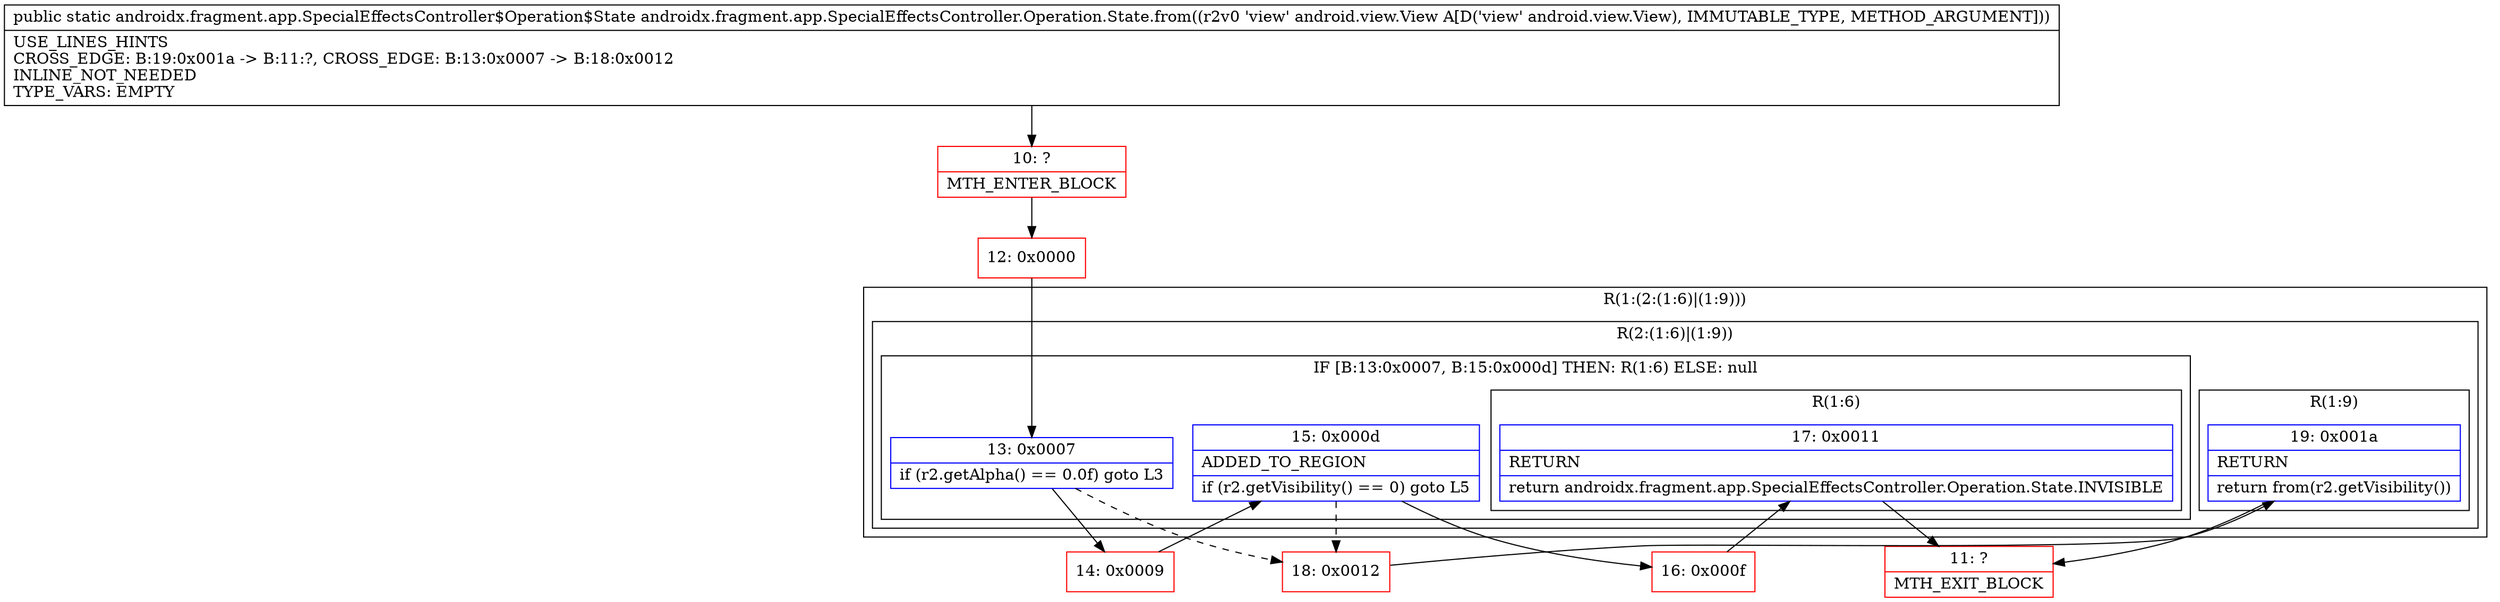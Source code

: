 digraph "CFG forandroidx.fragment.app.SpecialEffectsController.Operation.State.from(Landroid\/view\/View;)Landroidx\/fragment\/app\/SpecialEffectsController$Operation$State;" {
subgraph cluster_Region_1633034190 {
label = "R(1:(2:(1:6)|(1:9)))";
node [shape=record,color=blue];
subgraph cluster_Region_1569705377 {
label = "R(2:(1:6)|(1:9))";
node [shape=record,color=blue];
subgraph cluster_IfRegion_1997825360 {
label = "IF [B:13:0x0007, B:15:0x000d] THEN: R(1:6) ELSE: null";
node [shape=record,color=blue];
Node_13 [shape=record,label="{13\:\ 0x0007|if (r2.getAlpha() == 0.0f) goto L3\l}"];
Node_15 [shape=record,label="{15\:\ 0x000d|ADDED_TO_REGION\l|if (r2.getVisibility() == 0) goto L5\l}"];
subgraph cluster_Region_1500308183 {
label = "R(1:6)";
node [shape=record,color=blue];
Node_17 [shape=record,label="{17\:\ 0x0011|RETURN\l|return androidx.fragment.app.SpecialEffectsController.Operation.State.INVISIBLE\l}"];
}
}
subgraph cluster_Region_143998555 {
label = "R(1:9)";
node [shape=record,color=blue];
Node_19 [shape=record,label="{19\:\ 0x001a|RETURN\l|return from(r2.getVisibility())\l}"];
}
}
}
Node_10 [shape=record,color=red,label="{10\:\ ?|MTH_ENTER_BLOCK\l}"];
Node_12 [shape=record,color=red,label="{12\:\ 0x0000}"];
Node_14 [shape=record,color=red,label="{14\:\ 0x0009}"];
Node_16 [shape=record,color=red,label="{16\:\ 0x000f}"];
Node_11 [shape=record,color=red,label="{11\:\ ?|MTH_EXIT_BLOCK\l}"];
Node_18 [shape=record,color=red,label="{18\:\ 0x0012}"];
MethodNode[shape=record,label="{public static androidx.fragment.app.SpecialEffectsController$Operation$State androidx.fragment.app.SpecialEffectsController.Operation.State.from((r2v0 'view' android.view.View A[D('view' android.view.View), IMMUTABLE_TYPE, METHOD_ARGUMENT]))  | USE_LINES_HINTS\lCROSS_EDGE: B:19:0x001a \-\> B:11:?, CROSS_EDGE: B:13:0x0007 \-\> B:18:0x0012\lINLINE_NOT_NEEDED\lTYPE_VARS: EMPTY\l}"];
MethodNode -> Node_10;Node_13 -> Node_14;
Node_13 -> Node_18[style=dashed];
Node_15 -> Node_16;
Node_15 -> Node_18[style=dashed];
Node_17 -> Node_11;
Node_19 -> Node_11;
Node_10 -> Node_12;
Node_12 -> Node_13;
Node_14 -> Node_15;
Node_16 -> Node_17;
Node_18 -> Node_19;
}

